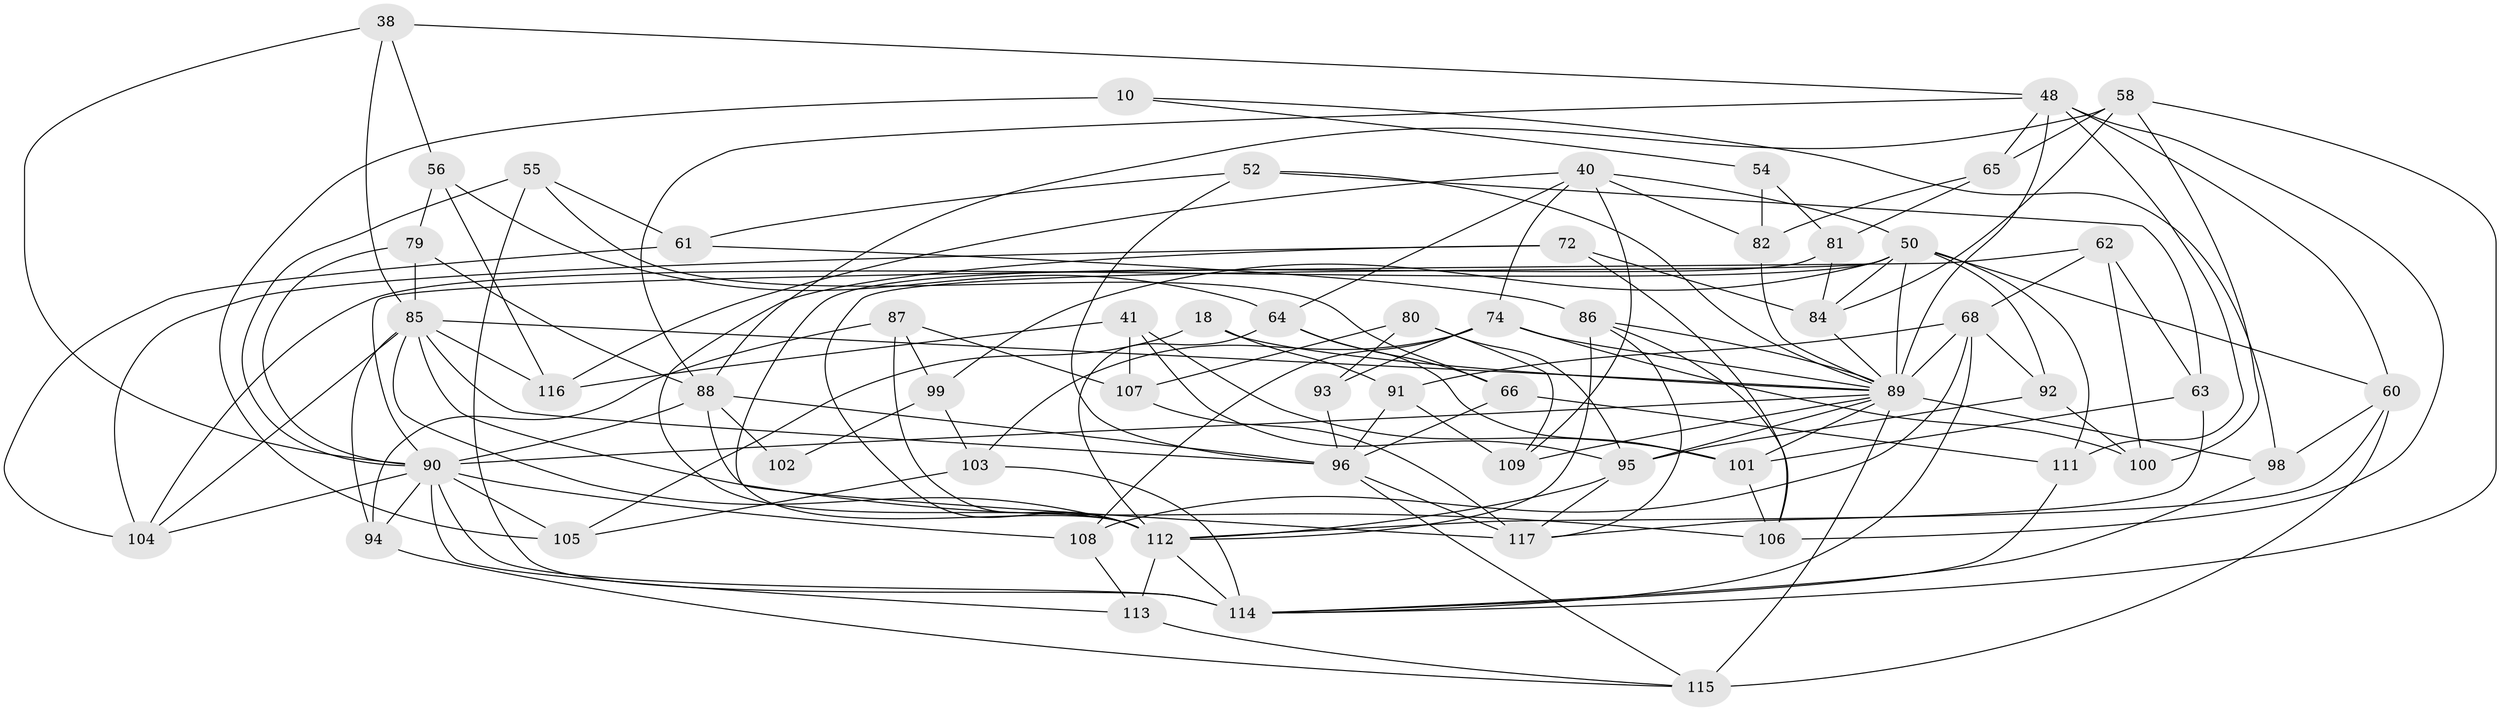 // original degree distribution, {4: 1.0}
// Generated by graph-tools (version 1.1) at 2025/59/03/09/25 04:59:18]
// undirected, 58 vertices, 148 edges
graph export_dot {
graph [start="1"]
  node [color=gray90,style=filled];
  10;
  18;
  38;
  40 [super="+37"];
  41;
  48 [super="+8+21"];
  50 [super="+24+11"];
  52;
  54;
  55;
  56;
  58 [super="+47"];
  60 [super="+31"];
  61;
  62;
  63;
  64 [super="+5"];
  65;
  66;
  68 [super="+34"];
  72;
  74 [super="+32"];
  79;
  80;
  81;
  82 [super="+22"];
  84 [super="+76"];
  85 [super="+16+75"];
  86 [super="+69+46"];
  87;
  88 [super="+77+23"];
  89 [super="+27+59+83"];
  90 [super="+33+39"];
  91;
  92;
  93;
  94;
  95 [super="+26"];
  96 [super="+13+36+78"];
  98;
  99;
  100;
  101 [super="+97"];
  102;
  103;
  104 [super="+70"];
  105 [super="+30"];
  106 [super="+35"];
  107;
  108;
  109;
  111;
  112 [super="+3+28+29+43"];
  113;
  114 [super="+49"];
  115 [super="+110"];
  116;
  117 [super="+57+71"];
  10 -- 98;
  10 -- 105 [weight=2];
  10 -- 54;
  18 -- 105 [weight=2];
  18 -- 91;
  18 -- 89;
  38 -- 56;
  38 -- 48;
  38 -- 85;
  38 -- 90;
  40 -- 109;
  40 -- 74;
  40 -- 50;
  40 -- 82;
  40 -- 64;
  40 -- 116;
  41 -- 116;
  41 -- 107;
  41 -- 101;
  41 -- 95;
  48 -- 60 [weight=2];
  48 -- 106;
  48 -- 65;
  48 -- 111;
  48 -- 88;
  48 -- 89;
  50 -- 60;
  50 -- 104 [weight=2];
  50 -- 99;
  50 -- 111;
  50 -- 92;
  50 -- 84;
  50 -- 89;
  50 -- 112;
  52 -- 63;
  52 -- 96;
  52 -- 61;
  52 -- 89;
  54 -- 82 [weight=2];
  54 -- 81;
  55 -- 61;
  55 -- 66;
  55 -- 114;
  55 -- 90;
  56 -- 116;
  56 -- 79;
  56 -- 64;
  58 -- 88 [weight=2];
  58 -- 84;
  58 -- 100;
  58 -- 65;
  58 -- 114;
  60 -- 98;
  60 -- 115;
  60 -- 112;
  61 -- 104;
  61 -- 86;
  62 -- 63;
  62 -- 100;
  62 -- 68;
  62 -- 90;
  63 -- 101;
  63 -- 117;
  64 -- 101 [weight=2];
  64 -- 66;
  64 -- 112;
  65 -- 81;
  65 -- 82;
  66 -- 111;
  66 -- 96;
  68 -- 91;
  68 -- 114;
  68 -- 108;
  68 -- 92;
  68 -- 89 [weight=3];
  72 -- 104;
  72 -- 84;
  72 -- 106;
  72 -- 112;
  74 -- 100;
  74 -- 89 [weight=2];
  74 -- 103;
  74 -- 108;
  74 -- 93 [weight=2];
  79 -- 88;
  79 -- 85;
  79 -- 90;
  80 -- 107;
  80 -- 109;
  80 -- 93;
  80 -- 95;
  81 -- 112;
  81 -- 84;
  82 -- 89 [weight=2];
  84 -- 89 [weight=2];
  85 -- 104;
  85 -- 89 [weight=4];
  85 -- 112;
  85 -- 116;
  85 -- 106 [weight=2];
  85 -- 96 [weight=2];
  85 -- 94;
  86 -- 106;
  86 -- 89 [weight=2];
  86 -- 112 [weight=2];
  86 -- 117 [weight=2];
  87 -- 94;
  87 -- 107;
  87 -- 99;
  87 -- 112;
  88 -- 90;
  88 -- 102 [weight=3];
  88 -- 96;
  88 -- 117;
  89 -- 115 [weight=2];
  89 -- 95 [weight=3];
  89 -- 98;
  89 -- 101;
  89 -- 109;
  89 -- 90;
  90 -- 114;
  90 -- 105;
  90 -- 108;
  90 -- 94;
  90 -- 104;
  90 -- 113;
  91 -- 109;
  91 -- 96;
  92 -- 100;
  92 -- 95;
  93 -- 96;
  94 -- 115;
  95 -- 117;
  95 -- 112;
  96 -- 115;
  96 -- 117 [weight=2];
  98 -- 114;
  99 -- 103;
  99 -- 102;
  101 -- 106;
  103 -- 114;
  103 -- 105;
  107 -- 117;
  108 -- 113;
  111 -- 114;
  112 -- 113;
  112 -- 114;
  113 -- 115;
}
